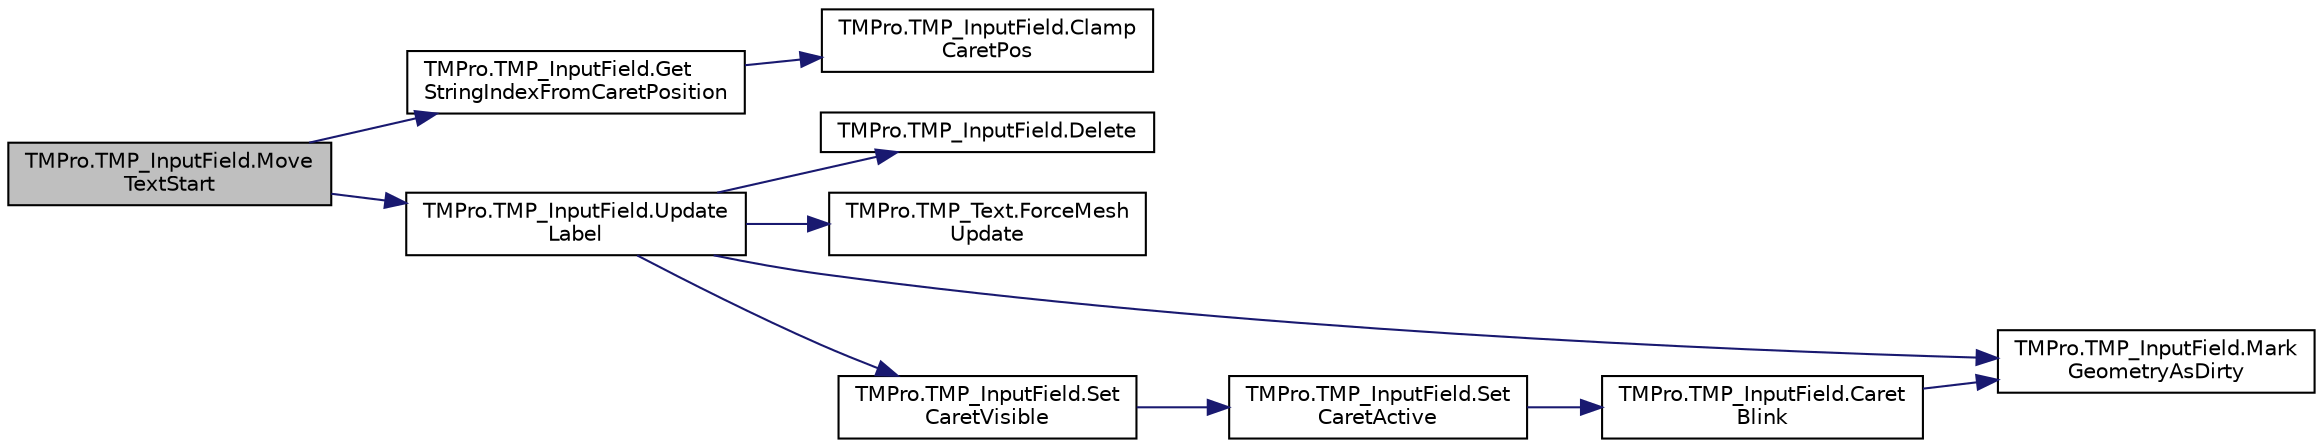 digraph "TMPro.TMP_InputField.MoveTextStart"
{
 // LATEX_PDF_SIZE
  edge [fontname="Helvetica",fontsize="10",labelfontname="Helvetica",labelfontsize="10"];
  node [fontname="Helvetica",fontsize="10",shape=record];
  rankdir="LR";
  Node1 [label="TMPro.TMP_InputField.Move\lTextStart",height=0.2,width=0.4,color="black", fillcolor="grey75", style="filled", fontcolor="black",tooltip="Move to the start of the text."];
  Node1 -> Node2 [color="midnightblue",fontsize="10",style="solid",fontname="Helvetica"];
  Node2 [label="TMPro.TMP_InputField.Get\lStringIndexFromCaretPosition",height=0.2,width=0.4,color="black", fillcolor="white", style="filled",URL="$class_t_m_pro_1_1_t_m_p___input_field.html#af1605f866d2c49277f1921e5b9433b01",tooltip=" "];
  Node2 -> Node3 [color="midnightblue",fontsize="10",style="solid",fontname="Helvetica"];
  Node3 [label="TMPro.TMP_InputField.Clamp\lCaretPos",height=0.2,width=0.4,color="black", fillcolor="white", style="filled",URL="$class_t_m_pro_1_1_t_m_p___input_field.html#a80e2f1a3a3ab3fd938e07396f6cc7647",tooltip=" "];
  Node1 -> Node4 [color="midnightblue",fontsize="10",style="solid",fontname="Helvetica"];
  Node4 [label="TMPro.TMP_InputField.Update\lLabel",height=0.2,width=0.4,color="black", fillcolor="white", style="filled",URL="$class_t_m_pro_1_1_t_m_p___input_field.html#a1ac4c595e5f686b371e27745b0a2c99b",tooltip="Update the visual text Text."];
  Node4 -> Node5 [color="midnightblue",fontsize="10",style="solid",fontname="Helvetica"];
  Node5 [label="TMPro.TMP_InputField.Delete",height=0.2,width=0.4,color="black", fillcolor="white", style="filled",URL="$class_t_m_pro_1_1_t_m_p___input_field.html#a2c8f65c1b6e86ca3c8b4722f5cf60ec5",tooltip=" "];
  Node4 -> Node6 [color="midnightblue",fontsize="10",style="solid",fontname="Helvetica"];
  Node6 [label="TMPro.TMP_Text.ForceMesh\lUpdate",height=0.2,width=0.4,color="black", fillcolor="white", style="filled",URL="$class_t_m_pro_1_1_t_m_p___text.html#acc79714f2b21eff7b784d8282a6f7756",tooltip="Function to force regeneration of the text object before its normal process time. This is useful when..."];
  Node4 -> Node7 [color="midnightblue",fontsize="10",style="solid",fontname="Helvetica"];
  Node7 [label="TMPro.TMP_InputField.Mark\lGeometryAsDirty",height=0.2,width=0.4,color="black", fillcolor="white", style="filled",URL="$class_t_m_pro_1_1_t_m_p___input_field.html#a482e4359df02f2c5df4c2b9a27e28af2",tooltip=" "];
  Node4 -> Node8 [color="midnightblue",fontsize="10",style="solid",fontname="Helvetica"];
  Node8 [label="TMPro.TMP_InputField.Set\lCaretVisible",height=0.2,width=0.4,color="black", fillcolor="white", style="filled",URL="$class_t_m_pro_1_1_t_m_p___input_field.html#a030afeefea78528951250800d7b118ca",tooltip=" "];
  Node8 -> Node9 [color="midnightblue",fontsize="10",style="solid",fontname="Helvetica"];
  Node9 [label="TMPro.TMP_InputField.Set\lCaretActive",height=0.2,width=0.4,color="black", fillcolor="white", style="filled",URL="$class_t_m_pro_1_1_t_m_p___input_field.html#ac9346a292c16405409b5feef4f216a6f",tooltip=" "];
  Node9 -> Node10 [color="midnightblue",fontsize="10",style="solid",fontname="Helvetica"];
  Node10 [label="TMPro.TMP_InputField.Caret\lBlink",height=0.2,width=0.4,color="black", fillcolor="white", style="filled",URL="$class_t_m_pro_1_1_t_m_p___input_field.html#ab8dc0e488b488ce23fc3b17be8df097f",tooltip=" "];
  Node10 -> Node7 [color="midnightblue",fontsize="10",style="solid",fontname="Helvetica"];
}
